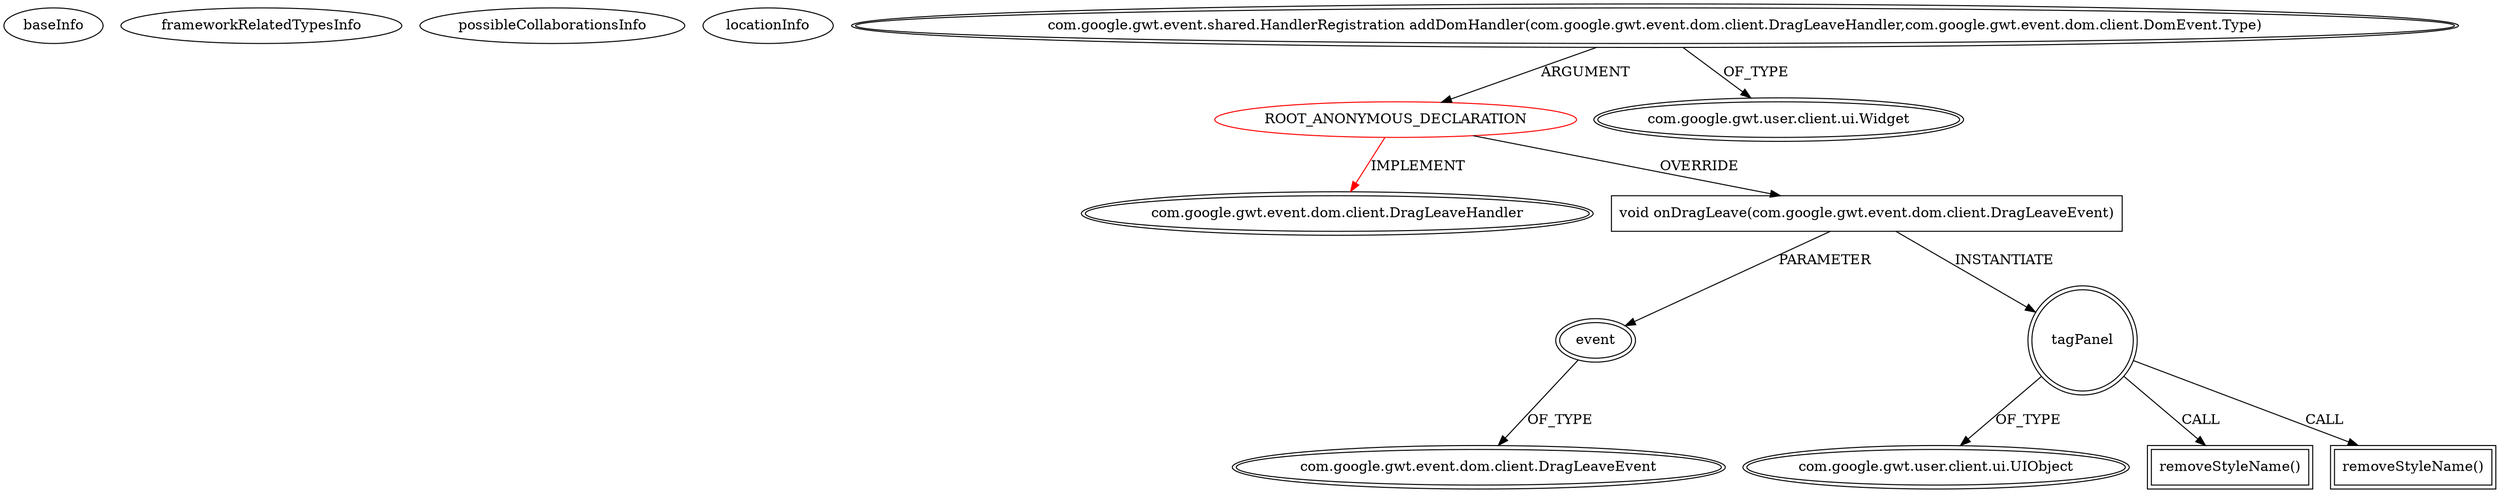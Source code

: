 digraph {
baseInfo[graphId=1035,category="extension_graph",isAnonymous=true,possibleRelation=false]
frameworkRelatedTypesInfo[0="com.google.gwt.event.dom.client.DragLeaveHandler"]
possibleCollaborationsInfo[]
locationInfo[projectName="cbopp-gwt-taglist",filePath="/cbopp-gwt-taglist/gwt-taglist-master/src/main/java/com/virilis_software/gwt/taglist/client/comp/tag/TagView.java",contextSignature="void activateDnD()",graphId="1035"]
0[label="ROOT_ANONYMOUS_DECLARATION",vertexType="ROOT_ANONYMOUS_DECLARATION",isFrameworkType=false,color=red]
1[label="com.google.gwt.event.dom.client.DragLeaveHandler",vertexType="FRAMEWORK_INTERFACE_TYPE",isFrameworkType=true,peripheries=2]
2[label="com.google.gwt.event.shared.HandlerRegistration addDomHandler(com.google.gwt.event.dom.client.DragLeaveHandler,com.google.gwt.event.dom.client.DomEvent.Type)",vertexType="OUTSIDE_CALL",isFrameworkType=true,peripheries=2]
3[label="com.google.gwt.user.client.ui.Widget",vertexType="FRAMEWORK_CLASS_TYPE",isFrameworkType=true,peripheries=2]
4[label="void onDragLeave(com.google.gwt.event.dom.client.DragLeaveEvent)",vertexType="OVERRIDING_METHOD_DECLARATION",isFrameworkType=false,shape=box]
5[label="event",vertexType="PARAMETER_DECLARATION",isFrameworkType=true,peripheries=2]
6[label="com.google.gwt.event.dom.client.DragLeaveEvent",vertexType="FRAMEWORK_CLASS_TYPE",isFrameworkType=true,peripheries=2]
7[label="tagPanel",vertexType="VARIABLE_EXPRESION",isFrameworkType=true,peripheries=2,shape=circle]
9[label="com.google.gwt.user.client.ui.UIObject",vertexType="FRAMEWORK_CLASS_TYPE",isFrameworkType=true,peripheries=2]
8[label="removeStyleName()",vertexType="INSIDE_CALL",isFrameworkType=true,peripheries=2,shape=box]
11[label="removeStyleName()",vertexType="INSIDE_CALL",isFrameworkType=true,peripheries=2,shape=box]
0->1[label="IMPLEMENT",color=red]
2->0[label="ARGUMENT"]
2->3[label="OF_TYPE"]
0->4[label="OVERRIDE"]
5->6[label="OF_TYPE"]
4->5[label="PARAMETER"]
4->7[label="INSTANTIATE"]
7->9[label="OF_TYPE"]
7->8[label="CALL"]
7->11[label="CALL"]
}
